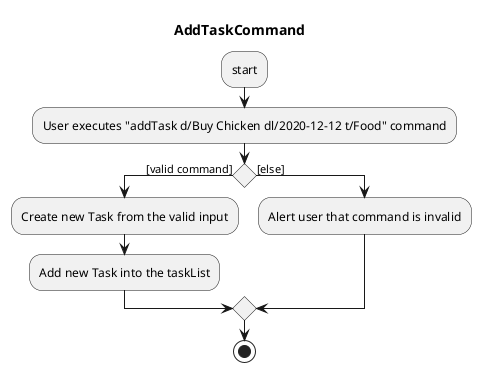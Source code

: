 @startuml

title AddTaskCommand

:start;
:User executes "addTask d/Buy Chicken dl/2020-12-12 t/Food" command;

if () then ([valid command])
    :Create new Task from the valid input;
    :Add new Task into the taskList;
else ([else])
    :Alert user that command is invalid;
endif
stop
@enduml